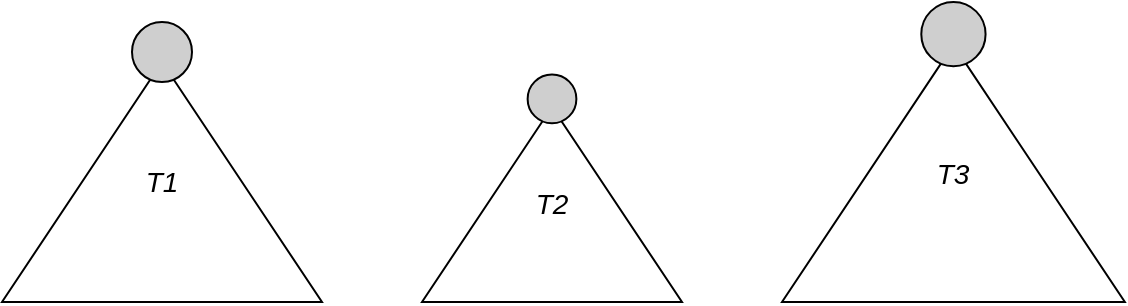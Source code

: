 <mxfile version="12.8.2" type="device"><diagram id="KmEvakVJ6i7hfTixsGzq" name="Page-1"><mxGraphModel dx="1038" dy="575" grid="1" gridSize="10" guides="1" tooltips="1" connect="1" arrows="1" fold="1" page="1" pageScale="1" pageWidth="850" pageHeight="1100" math="0" shadow="0"><root><mxCell id="0"/><mxCell id="1" parent="0"/><mxCell id="EDUSq-jhoMgAanDZ0P0j-8" value="" style="group" parent="1" vertex="1" connectable="0"><mxGeometry x="10" y="80" width="160" height="140" as="geometry"/></mxCell><mxCell id="EDUSq-jhoMgAanDZ0P0j-1" value="&lt;font style=&quot;font-size: 14px&quot;&gt;&lt;i&gt;&lt;font style=&quot;font-size: 14px&quot;&gt;T1&lt;/font&gt;&lt;/i&gt;&lt;/font&gt;" style="triangle;whiteSpace=wrap;html=1;direction=north;" parent="EDUSq-jhoMgAanDZ0P0j-8" vertex="1"><mxGeometry y="20" width="160" height="120" as="geometry"/></mxCell><mxCell id="EDUSq-jhoMgAanDZ0P0j-5" value="" style="ellipse;whiteSpace=wrap;html=1;aspect=fixed;fillColor=#CFCFCF;" parent="EDUSq-jhoMgAanDZ0P0j-8" vertex="1"><mxGeometry x="65" width="30" height="30" as="geometry"/></mxCell><mxCell id="EDUSq-jhoMgAanDZ0P0j-9" value="" style="group" parent="1" vertex="1" connectable="0"><mxGeometry x="220" y="106.25" width="130" height="113.75" as="geometry"/></mxCell><mxCell id="EDUSq-jhoMgAanDZ0P0j-10" value="&lt;font style=&quot;font-size: 14px&quot;&gt;&lt;i&gt;&lt;font style=&quot;font-size: 14px&quot;&gt;T2&lt;/font&gt;&lt;/i&gt;&lt;/font&gt;" style="triangle;whiteSpace=wrap;html=1;direction=north;" parent="EDUSq-jhoMgAanDZ0P0j-9" vertex="1"><mxGeometry y="16.25" width="130" height="97.5" as="geometry"/></mxCell><mxCell id="EDUSq-jhoMgAanDZ0P0j-11" value="" style="ellipse;whiteSpace=wrap;html=1;aspect=fixed;fillColor=#CFCFCF;" parent="EDUSq-jhoMgAanDZ0P0j-9" vertex="1"><mxGeometry x="52.812" width="24.375" height="24.375" as="geometry"/></mxCell><mxCell id="EDUSq-jhoMgAanDZ0P0j-12" value="" style="group" parent="1" vertex="1" connectable="0"><mxGeometry x="400" y="70" width="171.43" height="150" as="geometry"/></mxCell><mxCell id="EDUSq-jhoMgAanDZ0P0j-13" value="&lt;font style=&quot;font-size: 14px&quot;&gt;&lt;i&gt;&lt;font style=&quot;font-size: 14px&quot;&gt;T3&lt;/font&gt;&lt;/i&gt;&lt;/font&gt;" style="triangle;whiteSpace=wrap;html=1;direction=north;" parent="EDUSq-jhoMgAanDZ0P0j-12" vertex="1"><mxGeometry y="21.429" width="171.43" height="128.571" as="geometry"/></mxCell><mxCell id="EDUSq-jhoMgAanDZ0P0j-14" value="" style="ellipse;whiteSpace=wrap;html=1;aspect=fixed;fillColor=#CFCFCF;" parent="EDUSq-jhoMgAanDZ0P0j-12" vertex="1"><mxGeometry x="69.643" width="32.143" height="32.143" as="geometry"/></mxCell></root></mxGraphModel></diagram></mxfile>